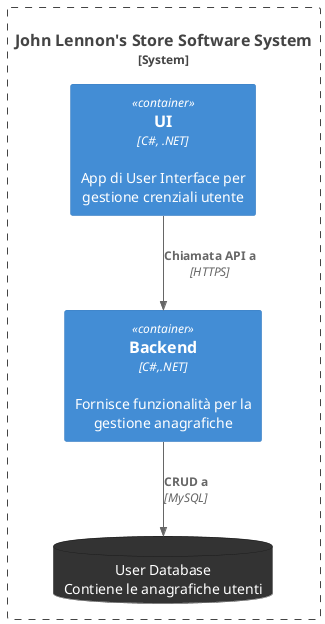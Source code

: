 @startuml
!include <C4/C4_Container.puml>
!include <C4/C4_Component.puml>

System_Boundary(jlsBoundry, "John Lennon's Store Software System") {
  Container(ui, "UI", "C#, .NET", \
  "App di User Interface per gestione crenziali utente")

  Container(backend,"Backend","C#,.NET","Fornisce funzionalità per la gestione anagrafiche")

  database "User Database\nContiene le anagrafiche utenti" as usersDb
  skinparam databaseBackgroundColor #333333
  skinparam databaseFontColor #FFFFFF

  Rel(ui,backend,"Chiamata API a", "HTTPS")
  Rel(backend,usersDb,"CRUD a", "MySQL")
}
@enduml